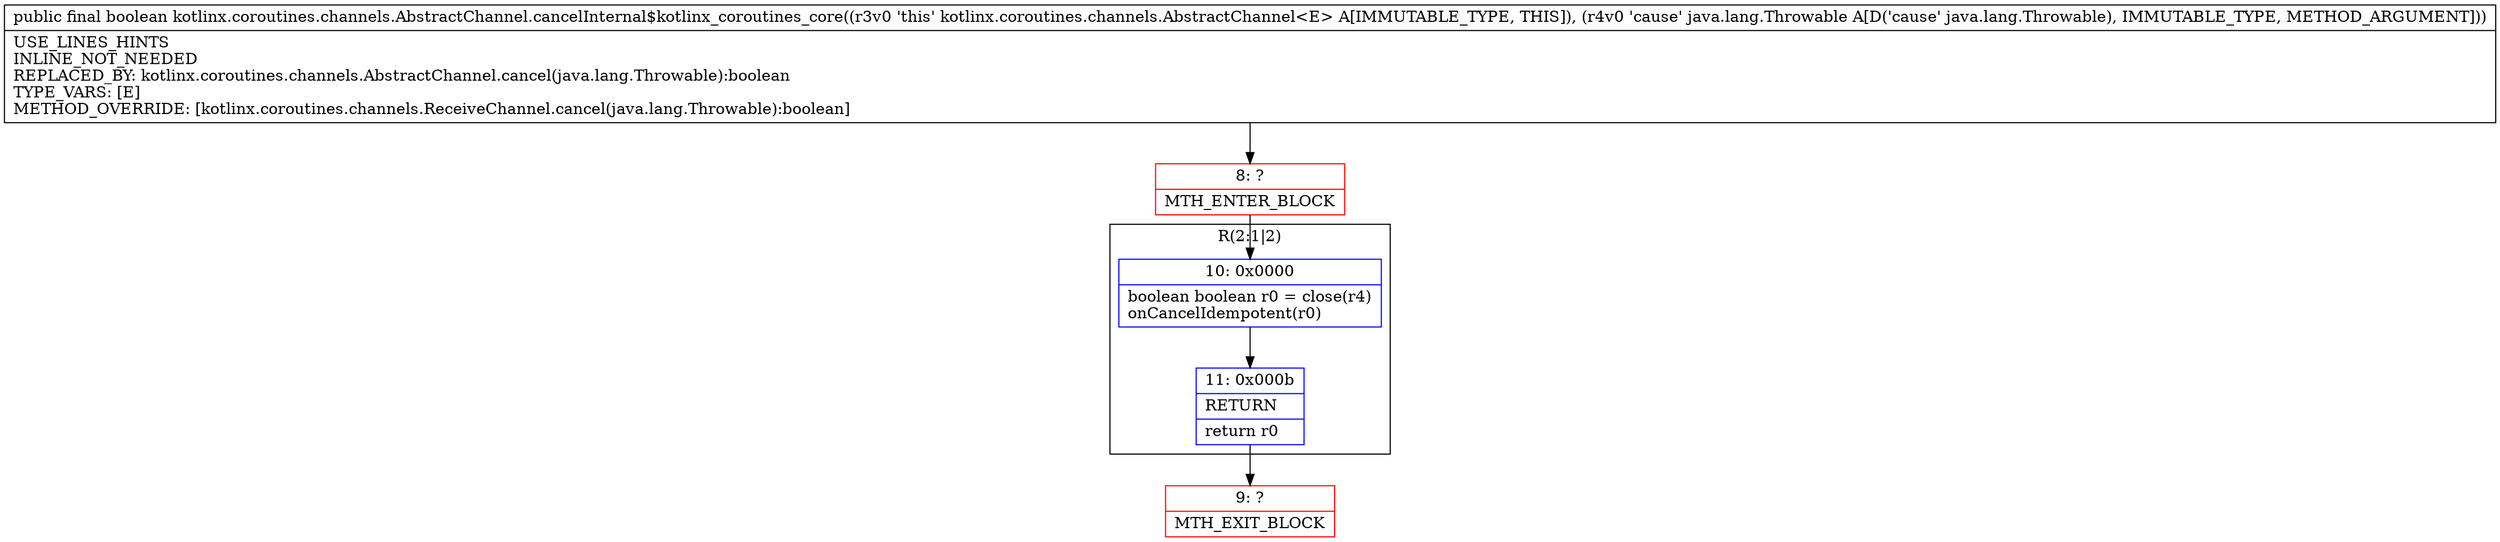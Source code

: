 digraph "CFG forkotlinx.coroutines.channels.AbstractChannel.cancelInternal$kotlinx_coroutines_core(Ljava\/lang\/Throwable;)Z" {
subgraph cluster_Region_1238266309 {
label = "R(2:1|2)";
node [shape=record,color=blue];
Node_10 [shape=record,label="{10\:\ 0x0000|boolean boolean r0 = close(r4)\lonCancelIdempotent(r0)\l}"];
Node_11 [shape=record,label="{11\:\ 0x000b|RETURN\l|return r0\l}"];
}
Node_8 [shape=record,color=red,label="{8\:\ ?|MTH_ENTER_BLOCK\l}"];
Node_9 [shape=record,color=red,label="{9\:\ ?|MTH_EXIT_BLOCK\l}"];
MethodNode[shape=record,label="{public final boolean kotlinx.coroutines.channels.AbstractChannel.cancelInternal$kotlinx_coroutines_core((r3v0 'this' kotlinx.coroutines.channels.AbstractChannel\<E\> A[IMMUTABLE_TYPE, THIS]), (r4v0 'cause' java.lang.Throwable A[D('cause' java.lang.Throwable), IMMUTABLE_TYPE, METHOD_ARGUMENT]))  | USE_LINES_HINTS\lINLINE_NOT_NEEDED\lREPLACED_BY: kotlinx.coroutines.channels.AbstractChannel.cancel(java.lang.Throwable):boolean\lTYPE_VARS: [E]\lMETHOD_OVERRIDE: [kotlinx.coroutines.channels.ReceiveChannel.cancel(java.lang.Throwable):boolean]\l}"];
MethodNode -> Node_8;Node_10 -> Node_11;
Node_11 -> Node_9;
Node_8 -> Node_10;
}

